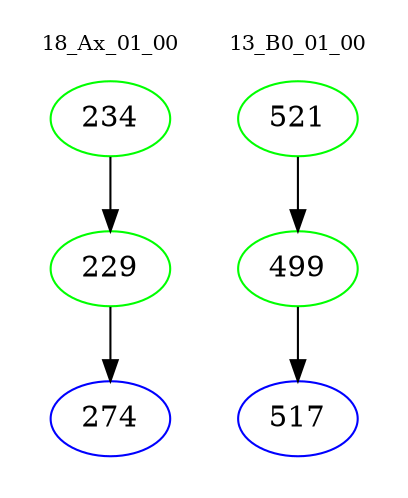 digraph{
subgraph cluster_0 {
color = white
label = "18_Ax_01_00";
fontsize=10;
T0_234 [label="234", color="green"]
T0_234 -> T0_229 [color="black"]
T0_229 [label="229", color="green"]
T0_229 -> T0_274 [color="black"]
T0_274 [label="274", color="blue"]
}
subgraph cluster_1 {
color = white
label = "13_B0_01_00";
fontsize=10;
T1_521 [label="521", color="green"]
T1_521 -> T1_499 [color="black"]
T1_499 [label="499", color="green"]
T1_499 -> T1_517 [color="black"]
T1_517 [label="517", color="blue"]
}
}
